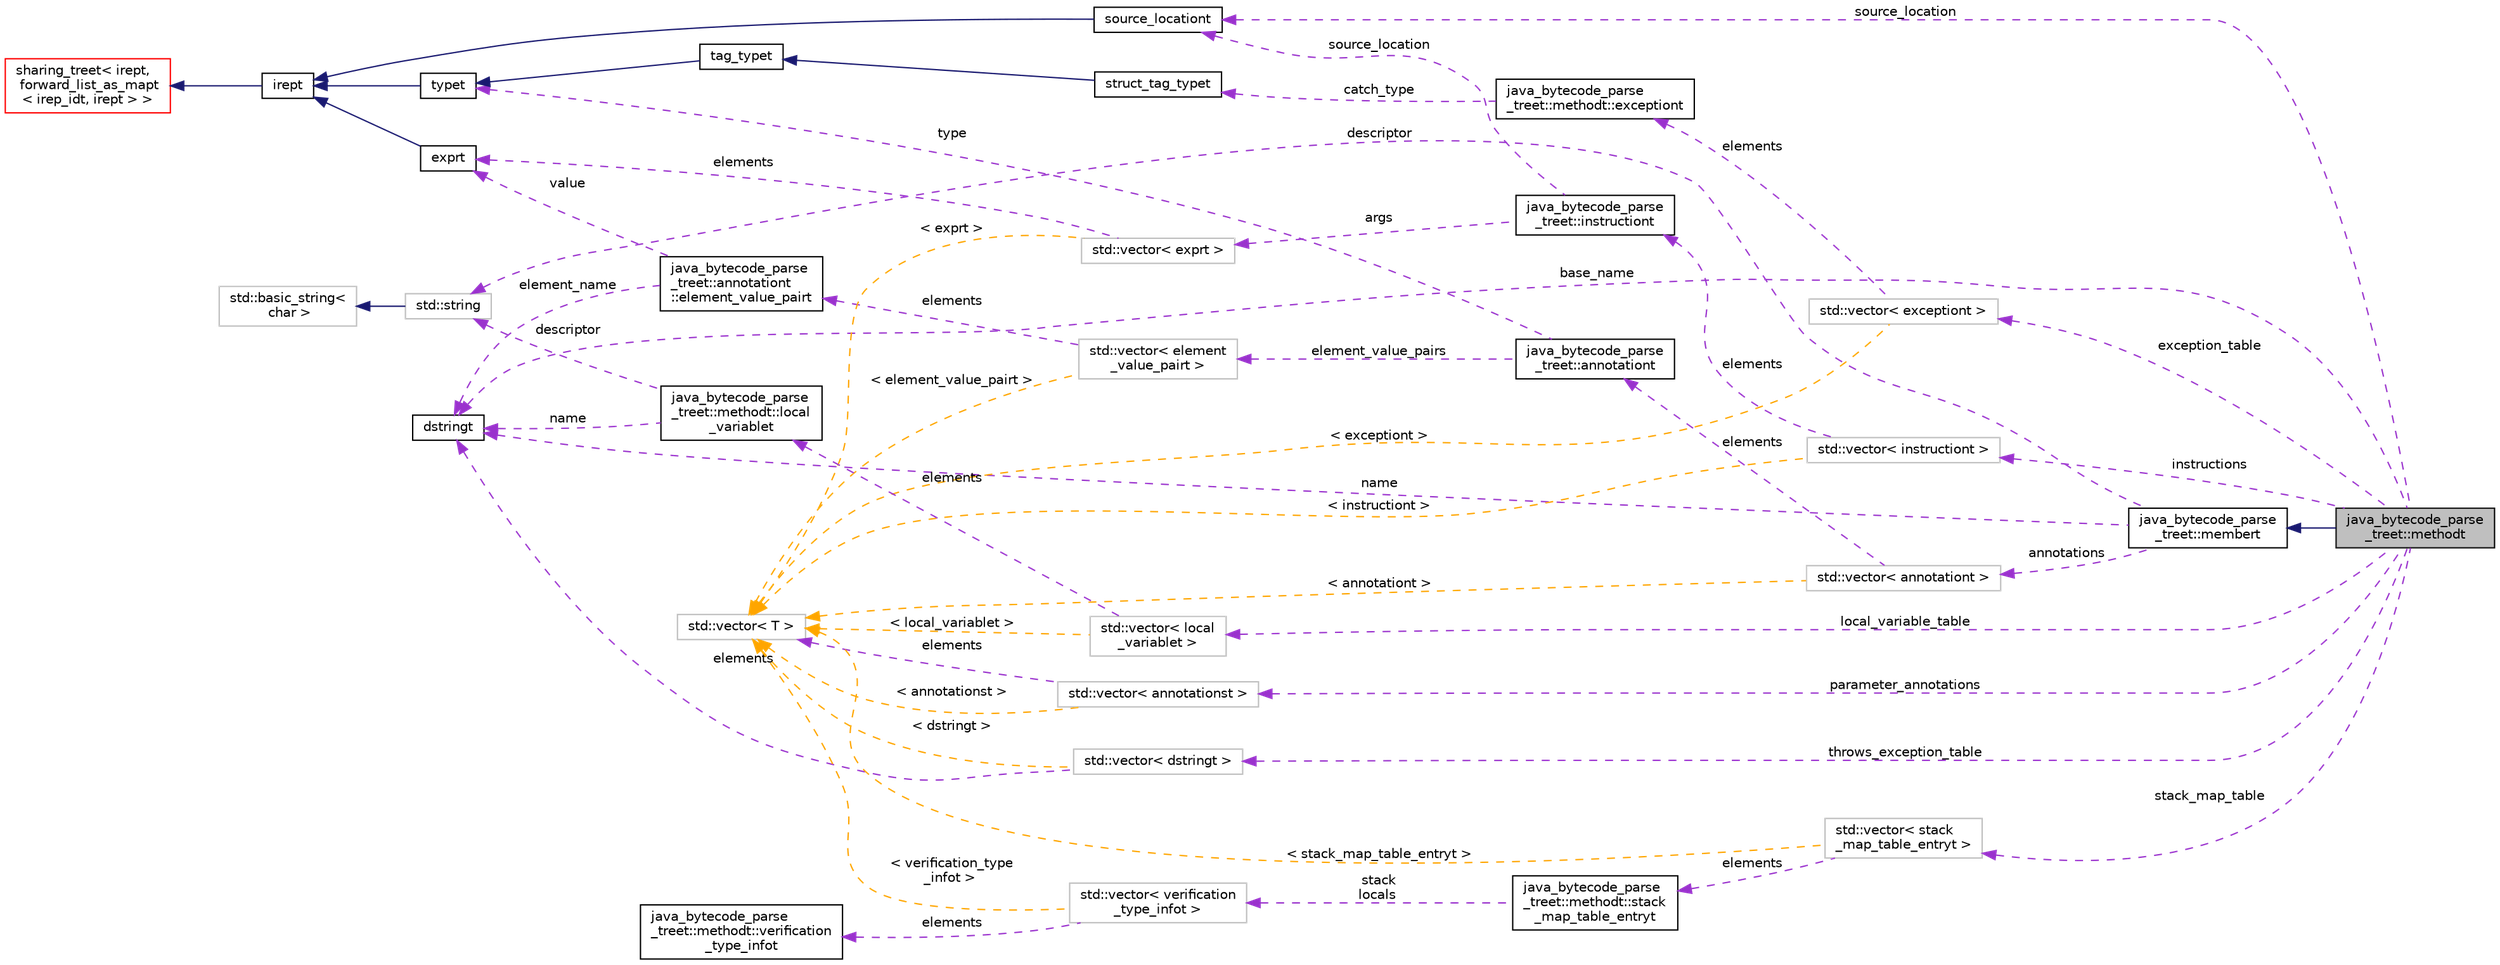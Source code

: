 digraph "java_bytecode_parse_treet::methodt"
{
 // LATEX_PDF_SIZE
  bgcolor="transparent";
  edge [fontname="Helvetica",fontsize="10",labelfontname="Helvetica",labelfontsize="10"];
  node [fontname="Helvetica",fontsize="10",shape=record];
  rankdir="LR";
  Node1 [label="java_bytecode_parse\l_treet::methodt",height=0.2,width=0.4,color="black", fillcolor="grey75", style="filled", fontcolor="black",tooltip=" "];
  Node2 -> Node1 [dir="back",color="midnightblue",fontsize="10",style="solid",fontname="Helvetica"];
  Node2 [label="java_bytecode_parse\l_treet::membert",height=0.2,width=0.4,color="black",URL="$structjava__bytecode__parse__treet_1_1membert.html",tooltip=" "];
  Node3 -> Node2 [dir="back",color="darkorchid3",fontsize="10",style="dashed",label=" annotations" ,fontname="Helvetica"];
  Node3 [label="std::vector\< annotationt \>",height=0.2,width=0.4,color="grey75",tooltip=" "];
  Node4 -> Node3 [dir="back",color="darkorchid3",fontsize="10",style="dashed",label=" elements" ,fontname="Helvetica"];
  Node4 [label="java_bytecode_parse\l_treet::annotationt",height=0.2,width=0.4,color="black",URL="$structjava__bytecode__parse__treet_1_1annotationt.html",tooltip=" "];
  Node5 -> Node4 [dir="back",color="darkorchid3",fontsize="10",style="dashed",label=" type" ,fontname="Helvetica"];
  Node5 [label="typet",height=0.2,width=0.4,color="black",URL="$classtypet.html",tooltip="The type of an expression, extends irept."];
  Node6 -> Node5 [dir="back",color="midnightblue",fontsize="10",style="solid",fontname="Helvetica"];
  Node6 [label="irept",height=0.2,width=0.4,color="black",URL="$classirept.html",tooltip="There are a large number of kinds of tree structured or tree-like data in CPROVER."];
  Node7 -> Node6 [dir="back",color="midnightblue",fontsize="10",style="solid",fontname="Helvetica"];
  Node7 [label="sharing_treet\< irept,\l forward_list_as_mapt\l\< irep_idt, irept \> \>",height=0.2,width=0.4,color="red",URL="$classsharing__treet.html",tooltip=" "];
  Node15 -> Node4 [dir="back",color="darkorchid3",fontsize="10",style="dashed",label=" element_value_pairs" ,fontname="Helvetica"];
  Node15 [label="std::vector\< element\l_value_pairt \>",height=0.2,width=0.4,color="grey75",tooltip=" "];
  Node16 -> Node15 [dir="back",color="darkorchid3",fontsize="10",style="dashed",label=" elements" ,fontname="Helvetica"];
  Node16 [label="java_bytecode_parse\l_treet::annotationt\l::element_value_pairt",height=0.2,width=0.4,color="black",URL="$structjava__bytecode__parse__treet_1_1annotationt_1_1element__value__pairt.html",tooltip=" "];
  Node13 -> Node16 [dir="back",color="darkorchid3",fontsize="10",style="dashed",label=" element_name" ,fontname="Helvetica"];
  Node13 [label="dstringt",height=0.2,width=0.4,color="black",URL="$classdstringt.html",tooltip="dstringt has one field, an unsigned integer no which is an index into a static table of strings."];
  Node17 -> Node16 [dir="back",color="darkorchid3",fontsize="10",style="dashed",label=" value" ,fontname="Helvetica"];
  Node17 [label="exprt",height=0.2,width=0.4,color="black",URL="$classexprt.html",tooltip="Base class for all expressions."];
  Node6 -> Node17 [dir="back",color="midnightblue",fontsize="10",style="solid",fontname="Helvetica"];
  Node11 -> Node15 [dir="back",color="orange",fontsize="10",style="dashed",label=" \< element_value_pairt \>" ,fontname="Helvetica"];
  Node11 [label="std::vector\< T \>",height=0.2,width=0.4,color="grey75",tooltip="STL class."];
  Node11 -> Node3 [dir="back",color="orange",fontsize="10",style="dashed",label=" \< annotationt \>" ,fontname="Helvetica"];
  Node13 -> Node2 [dir="back",color="darkorchid3",fontsize="10",style="dashed",label=" name" ,fontname="Helvetica"];
  Node18 -> Node2 [dir="back",color="darkorchid3",fontsize="10",style="dashed",label=" descriptor" ,fontname="Helvetica"];
  Node18 [label="std::string",height=0.2,width=0.4,color="grey75",tooltip="STL class."];
  Node19 -> Node18 [dir="back",color="midnightblue",fontsize="10",style="solid",fontname="Helvetica"];
  Node19 [label="std::basic_string\<\l char \>",height=0.2,width=0.4,color="grey75",tooltip="STL class."];
  Node20 -> Node1 [dir="back",color="darkorchid3",fontsize="10",style="dashed",label=" local_variable_table" ,fontname="Helvetica"];
  Node20 [label="std::vector\< local\l_variablet \>",height=0.2,width=0.4,color="grey75",tooltip=" "];
  Node21 -> Node20 [dir="back",color="darkorchid3",fontsize="10",style="dashed",label=" elements" ,fontname="Helvetica"];
  Node21 [label="java_bytecode_parse\l_treet::methodt::local\l_variablet",height=0.2,width=0.4,color="black",URL="$structjava__bytecode__parse__treet_1_1methodt_1_1local__variablet.html",tooltip=" "];
  Node13 -> Node21 [dir="back",color="darkorchid3",fontsize="10",style="dashed",label=" name" ,fontname="Helvetica"];
  Node18 -> Node21 [dir="back",color="darkorchid3",fontsize="10",style="dashed",label=" descriptor" ,fontname="Helvetica"];
  Node11 -> Node20 [dir="back",color="orange",fontsize="10",style="dashed",label=" \< local_variablet \>" ,fontname="Helvetica"];
  Node22 -> Node1 [dir="back",color="darkorchid3",fontsize="10",style="dashed",label=" exception_table" ,fontname="Helvetica"];
  Node22 [label="std::vector\< exceptiont \>",height=0.2,width=0.4,color="grey75",tooltip=" "];
  Node23 -> Node22 [dir="back",color="darkorchid3",fontsize="10",style="dashed",label=" elements" ,fontname="Helvetica"];
  Node23 [label="java_bytecode_parse\l_treet::methodt::exceptiont",height=0.2,width=0.4,color="black",URL="$structjava__bytecode__parse__treet_1_1methodt_1_1exceptiont.html",tooltip=" "];
  Node24 -> Node23 [dir="back",color="darkorchid3",fontsize="10",style="dashed",label=" catch_type" ,fontname="Helvetica"];
  Node24 [label="struct_tag_typet",height=0.2,width=0.4,color="black",URL="$classstruct__tag__typet.html",tooltip="A struct tag type, i.e., struct_typet with an identifier."];
  Node25 -> Node24 [dir="back",color="midnightblue",fontsize="10",style="solid",fontname="Helvetica"];
  Node25 [label="tag_typet",height=0.2,width=0.4,color="black",URL="$classtag__typet.html",tooltip="A tag-based type, i.e., typet with an identifier."];
  Node5 -> Node25 [dir="back",color="midnightblue",fontsize="10",style="solid",fontname="Helvetica"];
  Node11 -> Node22 [dir="back",color="orange",fontsize="10",style="dashed",label=" \< exceptiont \>" ,fontname="Helvetica"];
  Node26 -> Node1 [dir="back",color="darkorchid3",fontsize="10",style="dashed",label=" parameter_annotations" ,fontname="Helvetica"];
  Node26 [label="std::vector\< annotationst \>",height=0.2,width=0.4,color="grey75",tooltip=" "];
  Node11 -> Node26 [dir="back",color="darkorchid3",fontsize="10",style="dashed",label=" elements" ,fontname="Helvetica"];
  Node11 -> Node26 [dir="back",color="orange",fontsize="10",style="dashed",label=" \< annotationst \>" ,fontname="Helvetica"];
  Node13 -> Node1 [dir="back",color="darkorchid3",fontsize="10",style="dashed",label=" base_name" ,fontname="Helvetica"];
  Node27 -> Node1 [dir="back",color="darkorchid3",fontsize="10",style="dashed",label=" stack_map_table" ,fontname="Helvetica"];
  Node27 [label="std::vector\< stack\l_map_table_entryt \>",height=0.2,width=0.4,color="grey75",tooltip=" "];
  Node28 -> Node27 [dir="back",color="darkorchid3",fontsize="10",style="dashed",label=" elements" ,fontname="Helvetica"];
  Node28 [label="java_bytecode_parse\l_treet::methodt::stack\l_map_table_entryt",height=0.2,width=0.4,color="black",URL="$structjava__bytecode__parse__treet_1_1methodt_1_1stack__map__table__entryt.html",tooltip=" "];
  Node29 -> Node28 [dir="back",color="darkorchid3",fontsize="10",style="dashed",label=" stack\nlocals" ,fontname="Helvetica"];
  Node29 [label="std::vector\< verification\l_type_infot \>",height=0.2,width=0.4,color="grey75",tooltip=" "];
  Node30 -> Node29 [dir="back",color="darkorchid3",fontsize="10",style="dashed",label=" elements" ,fontname="Helvetica"];
  Node30 [label="java_bytecode_parse\l_treet::methodt::verification\l_type_infot",height=0.2,width=0.4,color="black",URL="$structjava__bytecode__parse__treet_1_1methodt_1_1verification__type__infot.html",tooltip=" "];
  Node11 -> Node29 [dir="back",color="orange",fontsize="10",style="dashed",label=" \< verification_type\l_infot \>" ,fontname="Helvetica"];
  Node11 -> Node27 [dir="back",color="orange",fontsize="10",style="dashed",label=" \< stack_map_table_entryt \>" ,fontname="Helvetica"];
  Node31 -> Node1 [dir="back",color="darkorchid3",fontsize="10",style="dashed",label=" throws_exception_table" ,fontname="Helvetica"];
  Node31 [label="std::vector\< dstringt \>",height=0.2,width=0.4,color="grey75",tooltip=" "];
  Node13 -> Node31 [dir="back",color="darkorchid3",fontsize="10",style="dashed",label=" elements" ,fontname="Helvetica"];
  Node11 -> Node31 [dir="back",color="orange",fontsize="10",style="dashed",label=" \< dstringt \>" ,fontname="Helvetica"];
  Node32 -> Node1 [dir="back",color="darkorchid3",fontsize="10",style="dashed",label=" instructions" ,fontname="Helvetica"];
  Node32 [label="std::vector\< instructiont \>",height=0.2,width=0.4,color="grey75",tooltip=" "];
  Node33 -> Node32 [dir="back",color="darkorchid3",fontsize="10",style="dashed",label=" elements" ,fontname="Helvetica"];
  Node33 [label="java_bytecode_parse\l_treet::instructiont",height=0.2,width=0.4,color="black",URL="$structjava__bytecode__parse__treet_1_1instructiont.html",tooltip=" "];
  Node34 -> Node33 [dir="back",color="darkorchid3",fontsize="10",style="dashed",label=" args" ,fontname="Helvetica"];
  Node34 [label="std::vector\< exprt \>",height=0.2,width=0.4,color="grey75",tooltip=" "];
  Node17 -> Node34 [dir="back",color="darkorchid3",fontsize="10",style="dashed",label=" elements" ,fontname="Helvetica"];
  Node11 -> Node34 [dir="back",color="orange",fontsize="10",style="dashed",label=" \< exprt \>" ,fontname="Helvetica"];
  Node35 -> Node33 [dir="back",color="darkorchid3",fontsize="10",style="dashed",label=" source_location" ,fontname="Helvetica"];
  Node35 [label="source_locationt",height=0.2,width=0.4,color="black",URL="$classsource__locationt.html",tooltip=" "];
  Node6 -> Node35 [dir="back",color="midnightblue",fontsize="10",style="solid",fontname="Helvetica"];
  Node11 -> Node32 [dir="back",color="orange",fontsize="10",style="dashed",label=" \< instructiont \>" ,fontname="Helvetica"];
  Node35 -> Node1 [dir="back",color="darkorchid3",fontsize="10",style="dashed",label=" source_location" ,fontname="Helvetica"];
}

